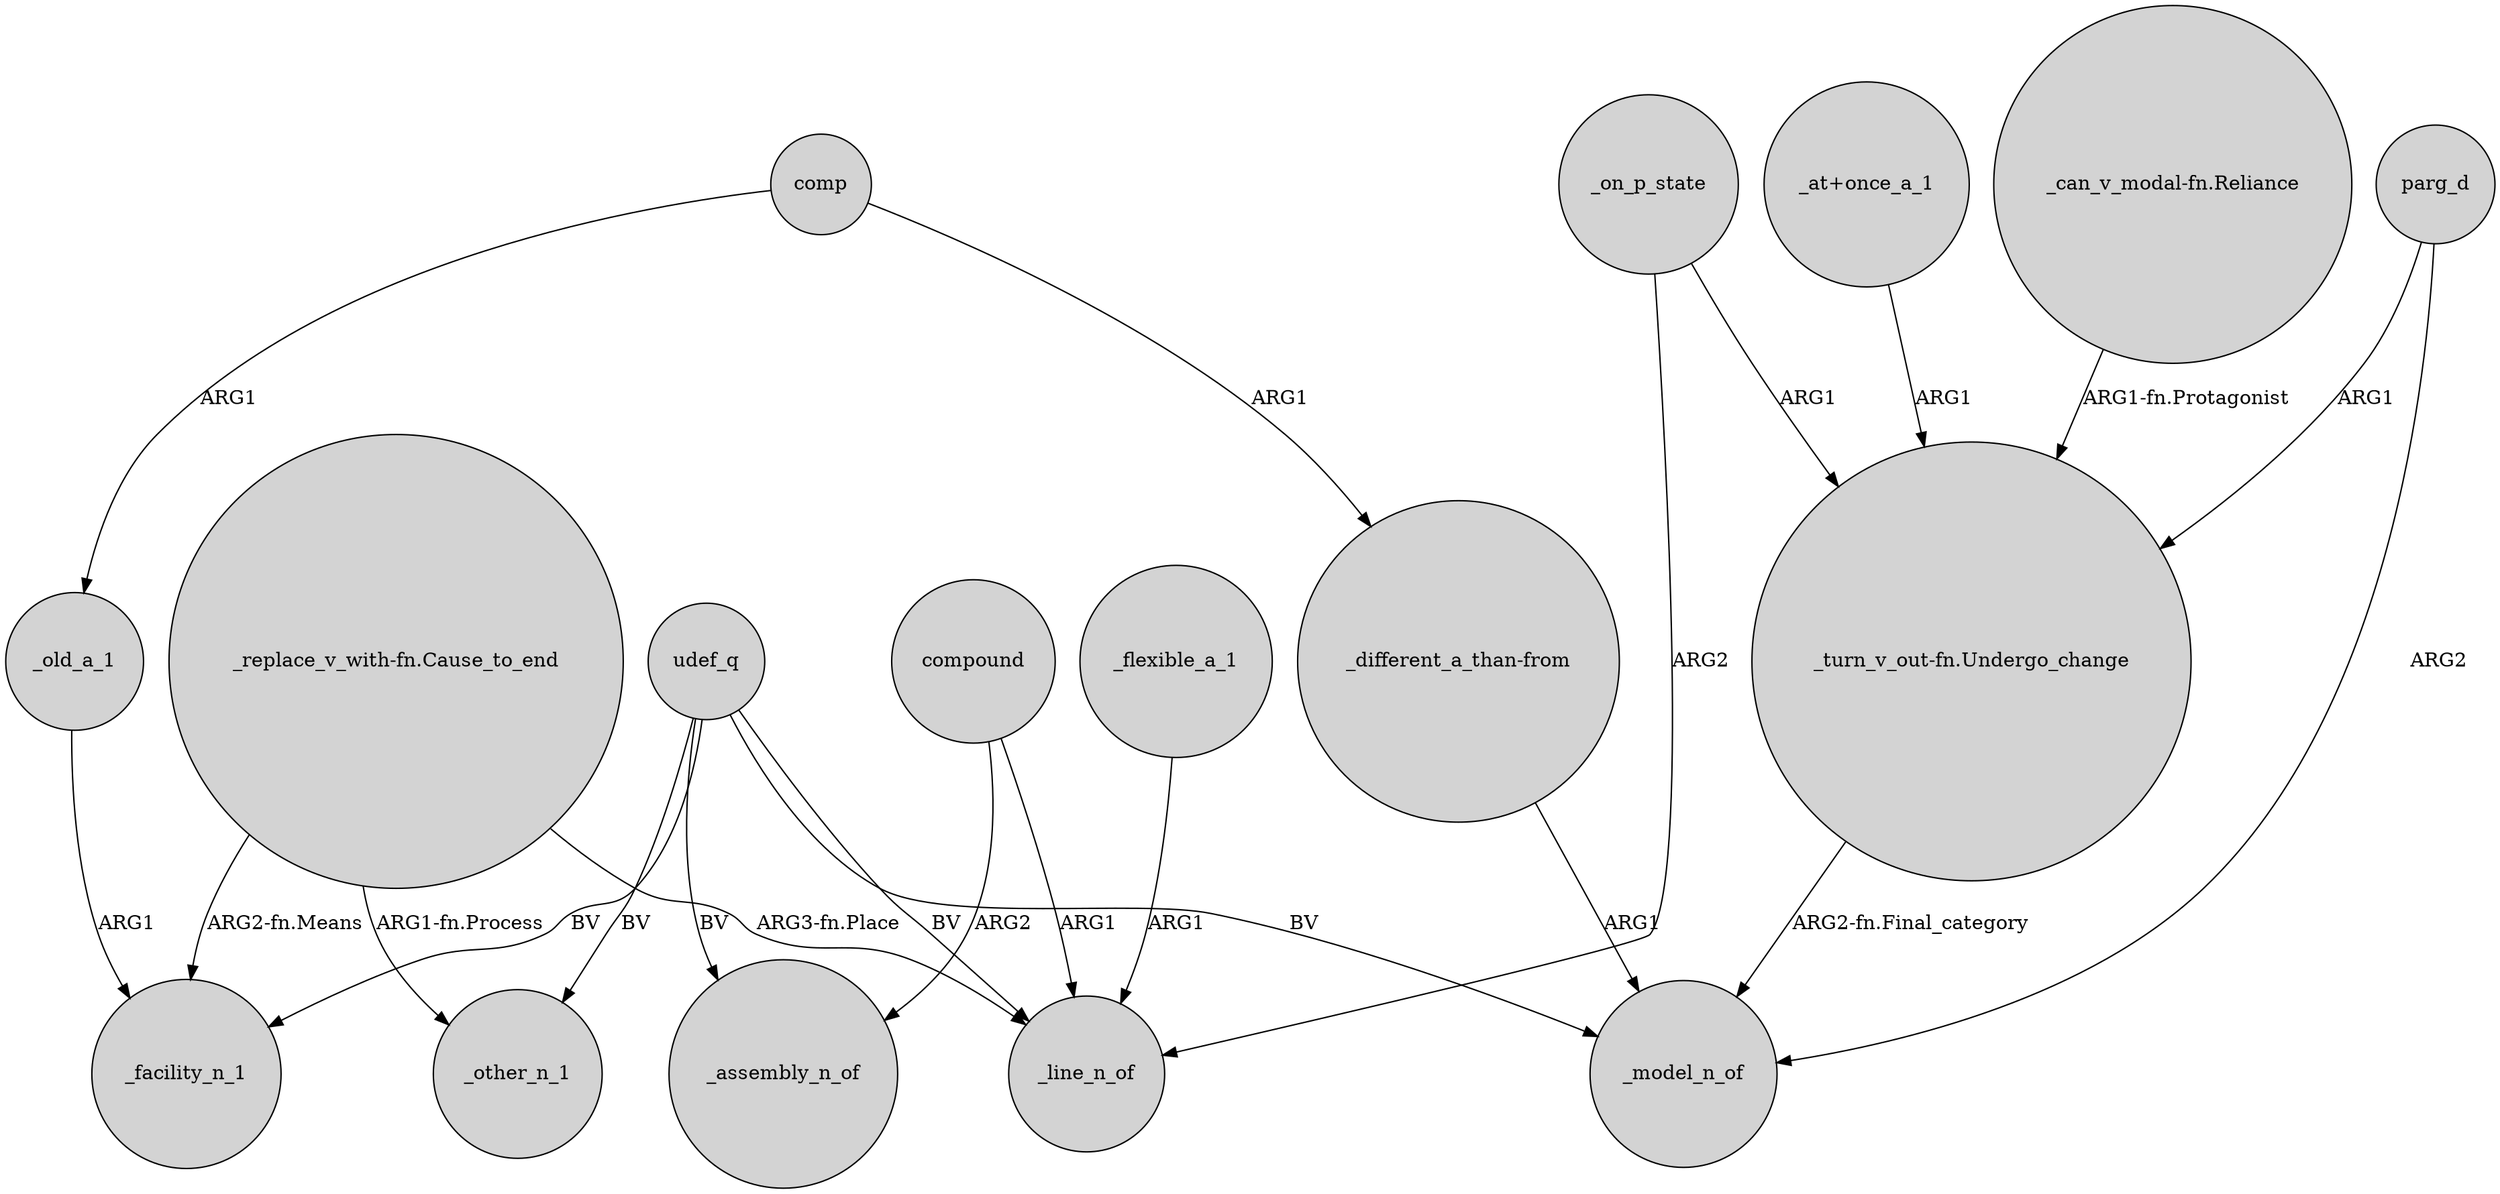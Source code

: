 digraph {
	node [shape=circle style=filled]
	udef_q -> _assembly_n_of [label=BV]
	"_at+once_a_1" -> "_turn_v_out-fn.Undergo_change" [label=ARG1]
	udef_q -> _line_n_of [label=BV]
	"_different_a_than-from" -> _model_n_of [label=ARG1]
	udef_q -> _other_n_1 [label=BV]
	"_replace_v_with-fn.Cause_to_end" -> _line_n_of [label="ARG3-fn.Place"]
	"_replace_v_with-fn.Cause_to_end" -> _facility_n_1 [label="ARG2-fn.Means"]
	compound -> _line_n_of [label=ARG1]
	udef_q -> _facility_n_1 [label=BV]
	udef_q -> _model_n_of [label=BV]
	"_replace_v_with-fn.Cause_to_end" -> _other_n_1 [label="ARG1-fn.Process"]
	"_can_v_modal-fn.Reliance" -> "_turn_v_out-fn.Undergo_change" [label="ARG1-fn.Protagonist"]
	_flexible_a_1 -> _line_n_of [label=ARG1]
	comp -> _old_a_1 [label=ARG1]
	_old_a_1 -> _facility_n_1 [label=ARG1]
	_on_p_state -> "_turn_v_out-fn.Undergo_change" [label=ARG1]
	_on_p_state -> _line_n_of [label=ARG2]
	comp -> "_different_a_than-from" [label=ARG1]
	parg_d -> _model_n_of [label=ARG2]
	"_turn_v_out-fn.Undergo_change" -> _model_n_of [label="ARG2-fn.Final_category"]
	compound -> _assembly_n_of [label=ARG2]
	parg_d -> "_turn_v_out-fn.Undergo_change" [label=ARG1]
}
